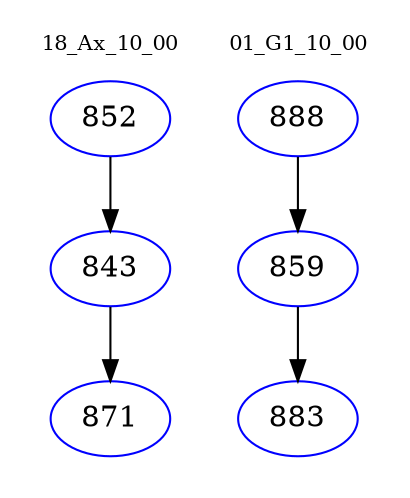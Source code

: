 digraph{
subgraph cluster_0 {
color = white
label = "18_Ax_10_00";
fontsize=10;
T0_852 [label="852", color="blue"]
T0_852 -> T0_843 [color="black"]
T0_843 [label="843", color="blue"]
T0_843 -> T0_871 [color="black"]
T0_871 [label="871", color="blue"]
}
subgraph cluster_1 {
color = white
label = "01_G1_10_00";
fontsize=10;
T1_888 [label="888", color="blue"]
T1_888 -> T1_859 [color="black"]
T1_859 [label="859", color="blue"]
T1_859 -> T1_883 [color="black"]
T1_883 [label="883", color="blue"]
}
}
